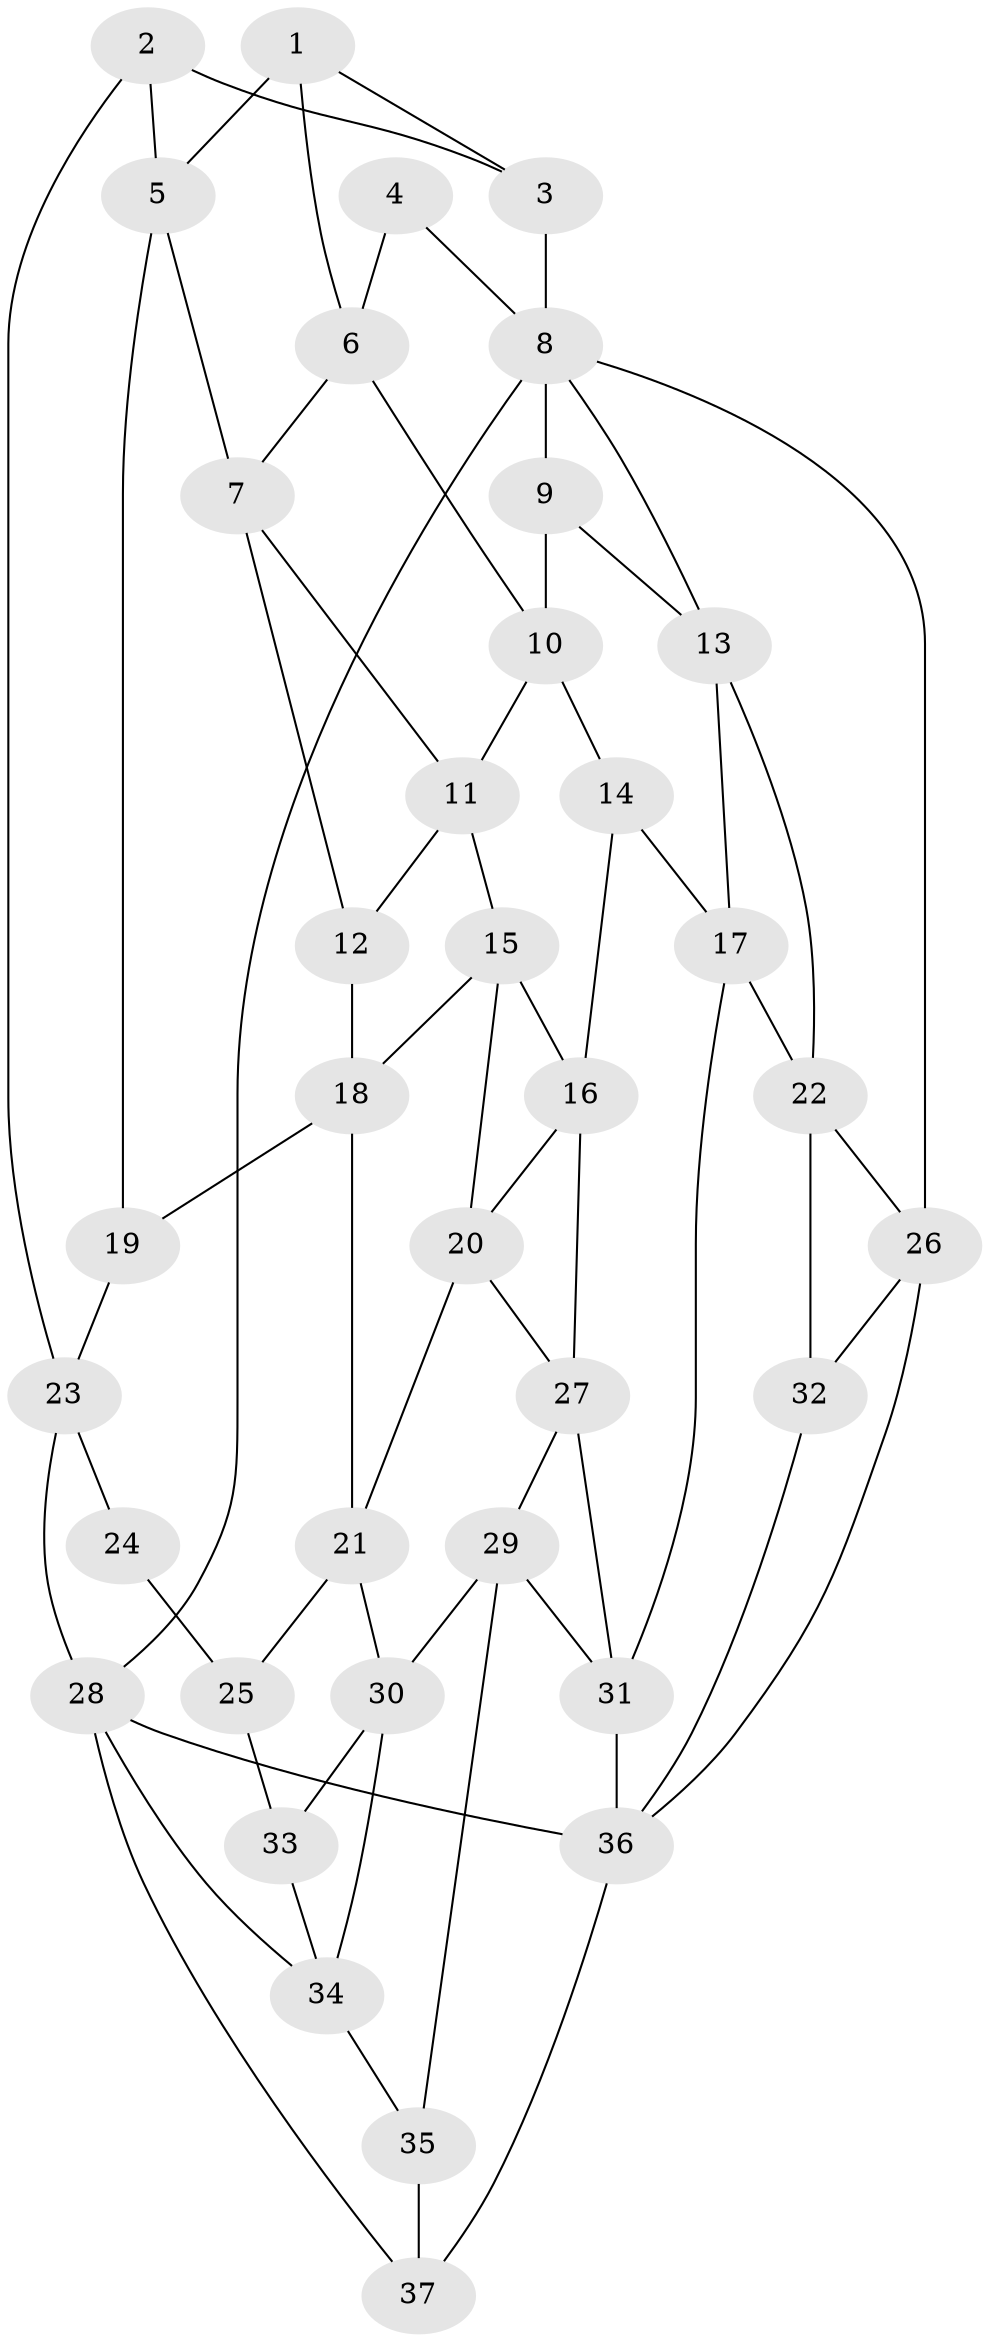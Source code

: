 // original degree distribution, {3: 0.057971014492753624, 4: 0.21739130434782608, 5: 0.4927536231884058, 6: 0.2318840579710145}
// Generated by graph-tools (version 1.1) at 2025/51/03/09/25 03:51:01]
// undirected, 37 vertices, 68 edges
graph export_dot {
graph [start="1"]
  node [color=gray90,style=filled];
  1;
  2;
  3;
  4;
  5;
  6;
  7;
  8;
  9;
  10;
  11;
  12;
  13;
  14;
  15;
  16;
  17;
  18;
  19;
  20;
  21;
  22;
  23;
  24;
  25;
  26;
  27;
  28;
  29;
  30;
  31;
  32;
  33;
  34;
  35;
  36;
  37;
  1 -- 3 [weight=1.0];
  1 -- 5 [weight=1.0];
  1 -- 6 [weight=1.0];
  2 -- 3 [weight=1.0];
  2 -- 5 [weight=1.0];
  2 -- 23 [weight=1.0];
  3 -- 8 [weight=1.0];
  4 -- 6 [weight=1.0];
  4 -- 8 [weight=1.0];
  5 -- 7 [weight=1.0];
  5 -- 19 [weight=1.0];
  6 -- 7 [weight=1.0];
  6 -- 10 [weight=1.0];
  7 -- 11 [weight=1.0];
  7 -- 12 [weight=1.0];
  8 -- 9 [weight=1.0];
  8 -- 13 [weight=1.0];
  8 -- 26 [weight=1.0];
  8 -- 28 [weight=1.0];
  9 -- 10 [weight=1.0];
  9 -- 13 [weight=1.0];
  10 -- 11 [weight=1.0];
  10 -- 14 [weight=1.0];
  11 -- 12 [weight=1.0];
  11 -- 15 [weight=1.0];
  12 -- 18 [weight=1.0];
  13 -- 17 [weight=1.0];
  13 -- 22 [weight=1.0];
  14 -- 16 [weight=1.0];
  14 -- 17 [weight=1.0];
  15 -- 16 [weight=1.0];
  15 -- 18 [weight=1.0];
  15 -- 20 [weight=1.0];
  16 -- 20 [weight=1.0];
  16 -- 27 [weight=1.0];
  17 -- 22 [weight=1.0];
  17 -- 31 [weight=1.0];
  18 -- 19 [weight=1.0];
  18 -- 21 [weight=1.0];
  19 -- 23 [weight=1.0];
  20 -- 21 [weight=1.0];
  20 -- 27 [weight=1.0];
  21 -- 25 [weight=1.0];
  21 -- 30 [weight=1.0];
  22 -- 26 [weight=1.0];
  22 -- 32 [weight=1.0];
  23 -- 24 [weight=1.0];
  23 -- 28 [weight=1.0];
  24 -- 25 [weight=2.0];
  25 -- 33 [weight=1.0];
  26 -- 32 [weight=2.0];
  26 -- 36 [weight=1.0];
  27 -- 29 [weight=1.0];
  27 -- 31 [weight=1.0];
  28 -- 34 [weight=1.0];
  28 -- 36 [weight=1.0];
  28 -- 37 [weight=1.0];
  29 -- 30 [weight=1.0];
  29 -- 31 [weight=1.0];
  29 -- 35 [weight=1.0];
  30 -- 33 [weight=1.0];
  30 -- 34 [weight=1.0];
  31 -- 36 [weight=1.0];
  32 -- 36 [weight=1.0];
  33 -- 34 [weight=1.0];
  34 -- 35 [weight=1.0];
  35 -- 37 [weight=2.0];
  36 -- 37 [weight=1.0];
}
